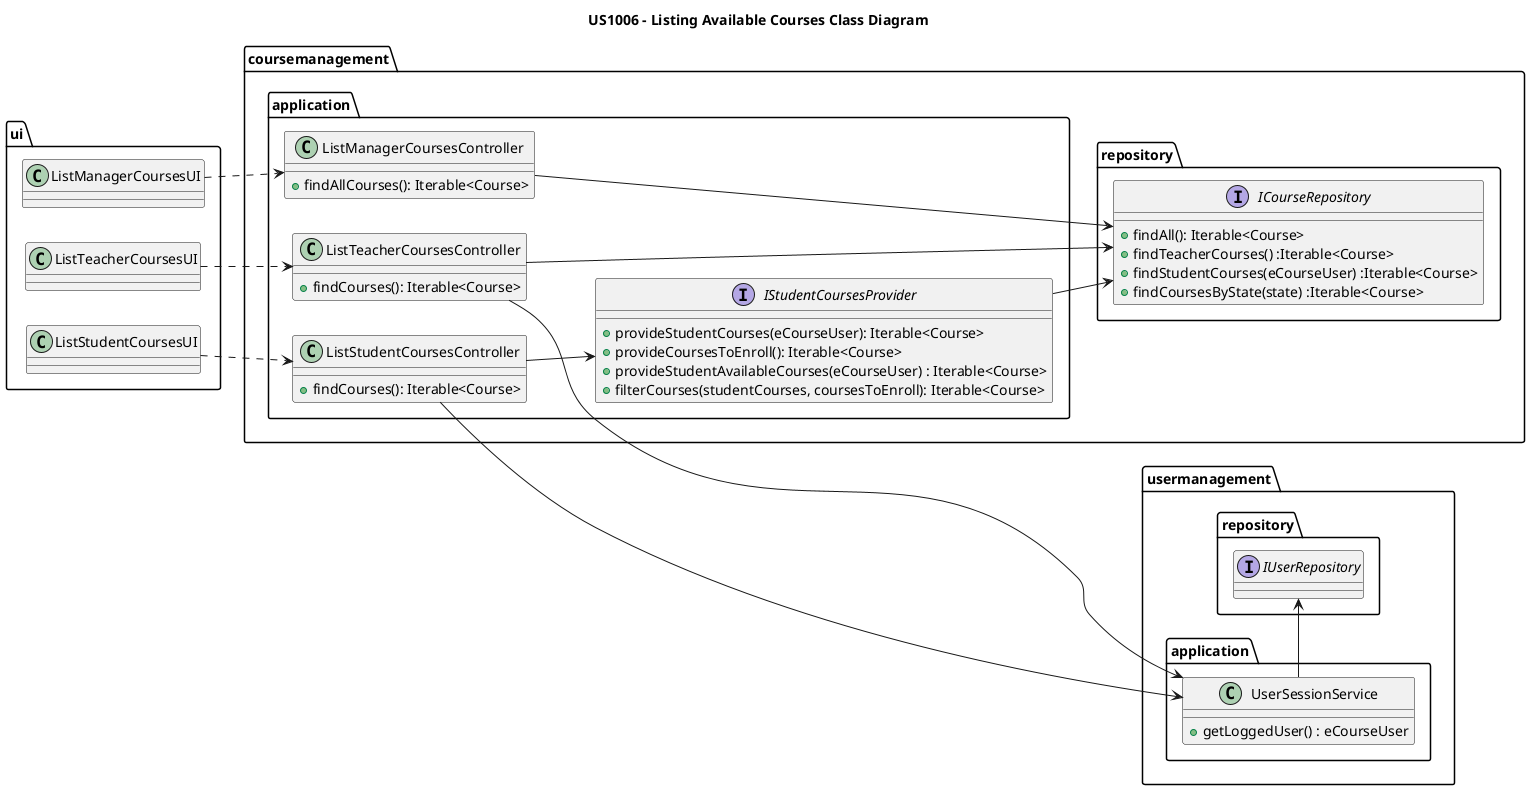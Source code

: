 @startuml

skinparam shadowing false
left to right direction

title US1006 - Listing Available Courses Class Diagram

package ui {

class ListManagerCoursesUI {
}

class ListTeacherCoursesUI {
}

class ListStudentCoursesUI {
}
}




package usermanagement {
    package repository {
        interface IUserRepository {
        }
    }
    package application{
        class UserSessionService{
        +getLoggedUser() : eCourseUser
        }
    }
}

package coursemanagement {

package application {

class ListManagerCoursesController {
+findAllCourses(): Iterable<Course>
}

class ListTeacherCoursesController {
+findCourses(): Iterable<Course>
}

class ListStudentCoursesController {
+findCourses(): Iterable<Course>
}

interface IStudentCoursesProvider{
    +provideStudentCourses(eCourseUser): Iterable<Course>
    +provideCoursesToEnroll(): Iterable<Course>
    +provideStudentAvailableCourses(eCourseUser) : Iterable<Course>
    +filterCourses(studentCourses, coursesToEnroll): Iterable<Course>
}
}
package repository{
    interface ICourseRepository{
    +findAll(): Iterable<Course>
    +findTeacherCourses() :Iterable<Course>
    +findStudentCourses(eCourseUser) :Iterable<Course>
    +findCoursesByState(state) :Iterable<Course>
    }
}

ListManagerCoursesUI .> ListManagerCoursesController
ListTeacherCoursesUI .> ListTeacherCoursesController
ListStudentCoursesUI ..> ListStudentCoursesController

ListManagerCoursesController -> ICourseRepository
ListTeacherCoursesController --> ICourseRepository
ListStudentCoursesController --> IStudentCoursesProvider
ListTeacherCoursesController ---> UserSessionService
ListStudentCoursesController ---> UserSessionService

UserSessionService -> IUserRepository

IStudentCoursesProvider --> ICourseRepository


@enduml